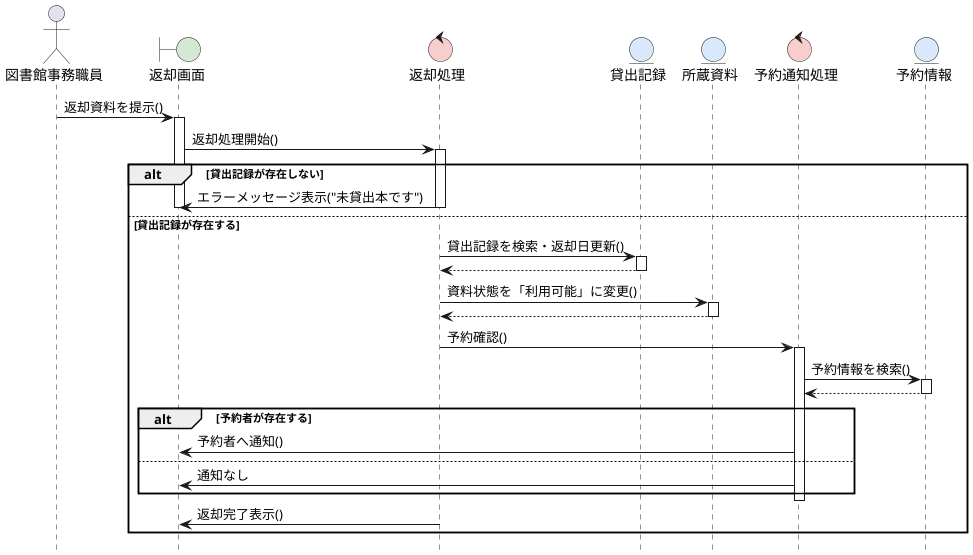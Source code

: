@startuml 返却処理シーケンス図
hide footbox
skinparam boundaryBackgroundColor #D5E8D4
skinparam controlBackgroundColor  #F8CECC
skinparam entityBackgroundColor   #DAE8FC

actor 図書館事務職員 as A
boundary 返却画面 as B1
control 返却処理 as C1
entity 貸出記録 as E1
entity 所蔵資料 as E2
control 予約通知処理 as C2
entity 予約情報 as E3

A -> B1: 返却資料を提示()
activate B1

B1 -> C1: 返却処理開始()
activate C1

alt 貸出記録が存在しない
    C1 -> B1: エラーメッセージ表示("未貸出本です")
    deactivate C1
    deactivate B1
else 貸出記録が存在する
    C1 -> E1: 貸出記録を検索・返却日更新()
    activate E1
    E1 --> C1
    deactivate E1

    C1 -> E2: 資料状態を「利用可能」に変更()
    activate E2
    E2 --> C1
    deactivate E2

    C1 -> C2: 予約確認()
    activate C2

    C2 -> E3: 予約情報を検索()
    activate E3
    E3 --> C2
    deactivate E3

    alt 予約者が存在する
        C2 -> B1: 予約者へ通知()
    else
        C2 -> B1: 通知なし
    end
    deactivate C2

    C1 -> B1: 返却完了表示()
    deactivate C1
    deactivate B1
end

@enduml
